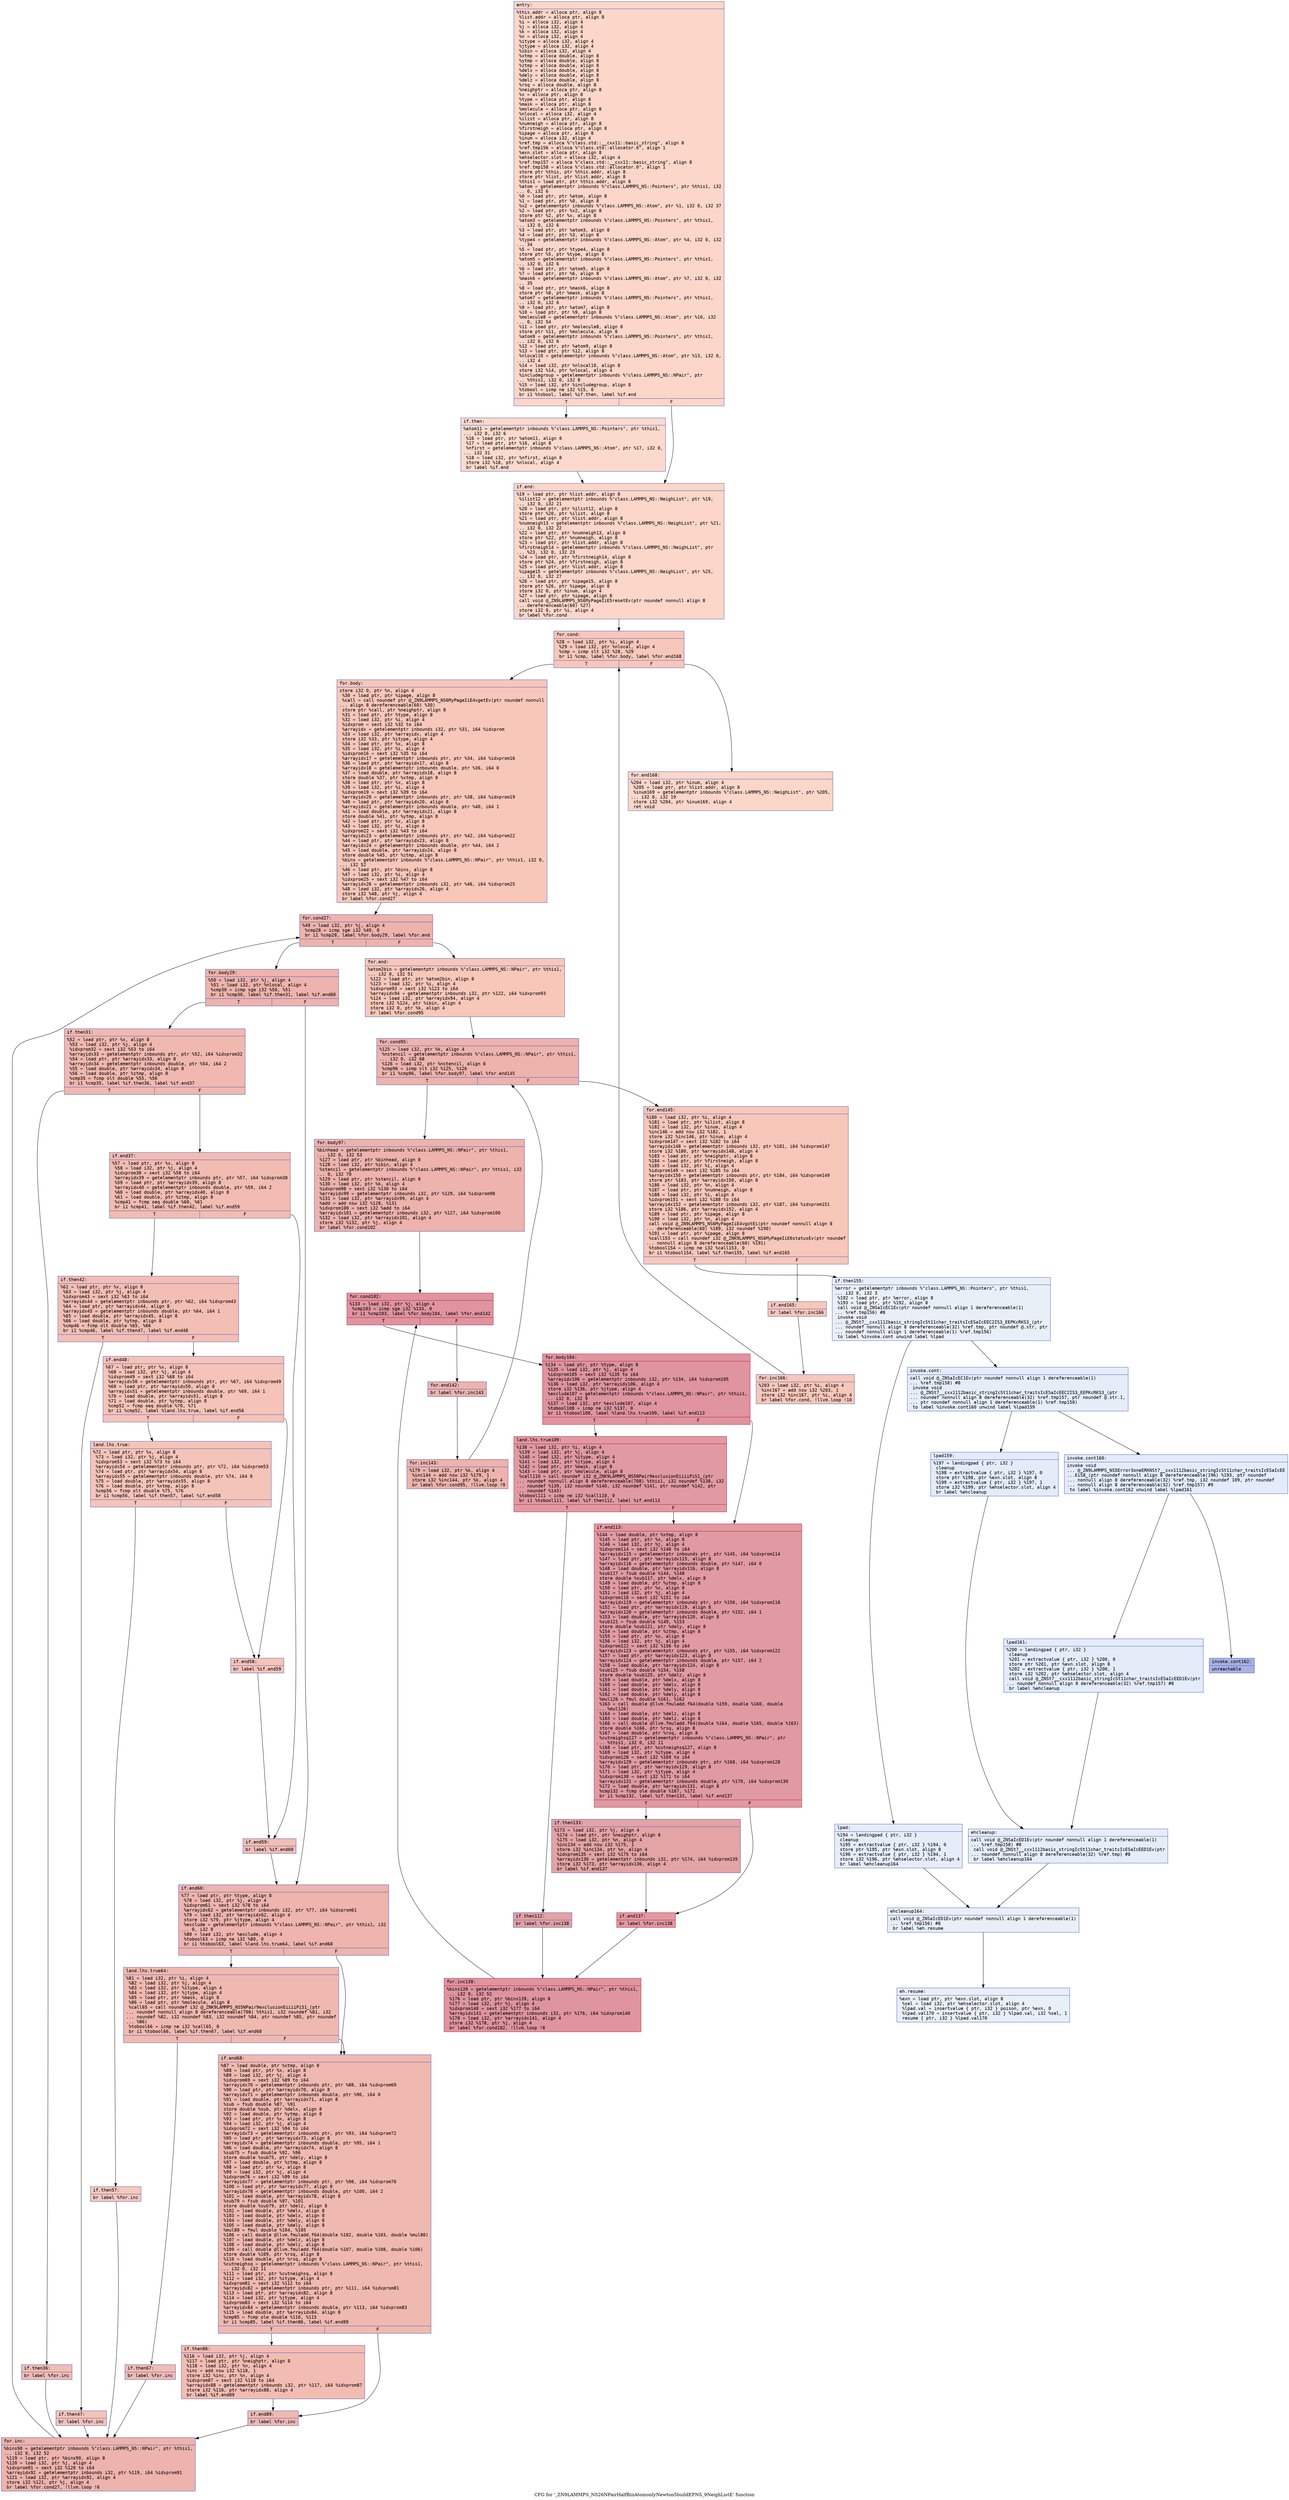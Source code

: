 digraph "CFG for '_ZN9LAMMPS_NS26NPairHalfBinAtomonlyNewton5buildEPNS_9NeighListE' function" {
	label="CFG for '_ZN9LAMMPS_NS26NPairHalfBinAtomonlyNewton5buildEPNS_9NeighListE' function";

	Node0x557d32632010 [shape=record,color="#3d50c3ff", style=filled, fillcolor="#f6a38570" fontname="Courier",label="{entry:\l|  %this.addr = alloca ptr, align 8\l  %list.addr = alloca ptr, align 8\l  %i = alloca i32, align 4\l  %j = alloca i32, align 4\l  %k = alloca i32, align 4\l  %n = alloca i32, align 4\l  %itype = alloca i32, align 4\l  %jtype = alloca i32, align 4\l  %ibin = alloca i32, align 4\l  %xtmp = alloca double, align 8\l  %ytmp = alloca double, align 8\l  %ztmp = alloca double, align 8\l  %delx = alloca double, align 8\l  %dely = alloca double, align 8\l  %delz = alloca double, align 8\l  %rsq = alloca double, align 8\l  %neighptr = alloca ptr, align 8\l  %x = alloca ptr, align 8\l  %type = alloca ptr, align 8\l  %mask = alloca ptr, align 8\l  %molecule = alloca ptr, align 8\l  %nlocal = alloca i32, align 4\l  %ilist = alloca ptr, align 8\l  %numneigh = alloca ptr, align 8\l  %firstneigh = alloca ptr, align 8\l  %ipage = alloca ptr, align 8\l  %inum = alloca i32, align 4\l  %ref.tmp = alloca %\"class.std::__cxx11::basic_string\", align 8\l  %ref.tmp156 = alloca %\"class.std::allocator.0\", align 1\l  %exn.slot = alloca ptr, align 8\l  %ehselector.slot = alloca i32, align 4\l  %ref.tmp157 = alloca %\"class.std::__cxx11::basic_string\", align 8\l  %ref.tmp158 = alloca %\"class.std::allocator.0\", align 1\l  store ptr %this, ptr %this.addr, align 8\l  store ptr %list, ptr %list.addr, align 8\l  %this1 = load ptr, ptr %this.addr, align 8\l  %atom = getelementptr inbounds %\"class.LAMMPS_NS::Pointers\", ptr %this1, i32\l... 0, i32 6\l  %0 = load ptr, ptr %atom, align 8\l  %1 = load ptr, ptr %0, align 8\l  %x2 = getelementptr inbounds %\"class.LAMMPS_NS::Atom\", ptr %1, i32 0, i32 37\l  %2 = load ptr, ptr %x2, align 8\l  store ptr %2, ptr %x, align 8\l  %atom3 = getelementptr inbounds %\"class.LAMMPS_NS::Pointers\", ptr %this1,\l... i32 0, i32 6\l  %3 = load ptr, ptr %atom3, align 8\l  %4 = load ptr, ptr %3, align 8\l  %type4 = getelementptr inbounds %\"class.LAMMPS_NS::Atom\", ptr %4, i32 0, i32\l... 34\l  %5 = load ptr, ptr %type4, align 8\l  store ptr %5, ptr %type, align 8\l  %atom5 = getelementptr inbounds %\"class.LAMMPS_NS::Pointers\", ptr %this1,\l... i32 0, i32 6\l  %6 = load ptr, ptr %atom5, align 8\l  %7 = load ptr, ptr %6, align 8\l  %mask6 = getelementptr inbounds %\"class.LAMMPS_NS::Atom\", ptr %7, i32 0, i32\l... 35\l  %8 = load ptr, ptr %mask6, align 8\l  store ptr %8, ptr %mask, align 8\l  %atom7 = getelementptr inbounds %\"class.LAMMPS_NS::Pointers\", ptr %this1,\l... i32 0, i32 6\l  %9 = load ptr, ptr %atom7, align 8\l  %10 = load ptr, ptr %9, align 8\l  %molecule8 = getelementptr inbounds %\"class.LAMMPS_NS::Atom\", ptr %10, i32\l... 0, i32 54\l  %11 = load ptr, ptr %molecule8, align 8\l  store ptr %11, ptr %molecule, align 8\l  %atom9 = getelementptr inbounds %\"class.LAMMPS_NS::Pointers\", ptr %this1,\l... i32 0, i32 6\l  %12 = load ptr, ptr %atom9, align 8\l  %13 = load ptr, ptr %12, align 8\l  %nlocal10 = getelementptr inbounds %\"class.LAMMPS_NS::Atom\", ptr %13, i32 0,\l... i32 4\l  %14 = load i32, ptr %nlocal10, align 8\l  store i32 %14, ptr %nlocal, align 4\l  %includegroup = getelementptr inbounds %\"class.LAMMPS_NS::NPair\", ptr\l... %this1, i32 0, i32 8\l  %15 = load i32, ptr %includegroup, align 8\l  %tobool = icmp ne i32 %15, 0\l  br i1 %tobool, label %if.then, label %if.end\l|{<s0>T|<s1>F}}"];
	Node0x557d32632010:s0 -> Node0x557d32636420[tooltip="entry -> if.then\nProbability 62.50%" ];
	Node0x557d32632010:s1 -> Node0x557d32636490[tooltip="entry -> if.end\nProbability 37.50%" ];
	Node0x557d32636420 [shape=record,color="#3d50c3ff", style=filled, fillcolor="#f7ac8e70" fontname="Courier",label="{if.then:\l|  %atom11 = getelementptr inbounds %\"class.LAMMPS_NS::Pointers\", ptr %this1,\l... i32 0, i32 6\l  %16 = load ptr, ptr %atom11, align 8\l  %17 = load ptr, ptr %16, align 8\l  %nfirst = getelementptr inbounds %\"class.LAMMPS_NS::Atom\", ptr %17, i32 0,\l... i32 31\l  %18 = load i32, ptr %nfirst, align 8\l  store i32 %18, ptr %nlocal, align 4\l  br label %if.end\l}"];
	Node0x557d32636420 -> Node0x557d32636490[tooltip="if.then -> if.end\nProbability 100.00%" ];
	Node0x557d32636490 [shape=record,color="#3d50c3ff", style=filled, fillcolor="#f6a38570" fontname="Courier",label="{if.end:\l|  %19 = load ptr, ptr %list.addr, align 8\l  %ilist12 = getelementptr inbounds %\"class.LAMMPS_NS::NeighList\", ptr %19,\l... i32 0, i32 21\l  %20 = load ptr, ptr %ilist12, align 8\l  store ptr %20, ptr %ilist, align 8\l  %21 = load ptr, ptr %list.addr, align 8\l  %numneigh13 = getelementptr inbounds %\"class.LAMMPS_NS::NeighList\", ptr %21,\l... i32 0, i32 22\l  %22 = load ptr, ptr %numneigh13, align 8\l  store ptr %22, ptr %numneigh, align 8\l  %23 = load ptr, ptr %list.addr, align 8\l  %firstneigh14 = getelementptr inbounds %\"class.LAMMPS_NS::NeighList\", ptr\l... %23, i32 0, i32 23\l  %24 = load ptr, ptr %firstneigh14, align 8\l  store ptr %24, ptr %firstneigh, align 8\l  %25 = load ptr, ptr %list.addr, align 8\l  %ipage15 = getelementptr inbounds %\"class.LAMMPS_NS::NeighList\", ptr %25,\l... i32 0, i32 27\l  %26 = load ptr, ptr %ipage15, align 8\l  store ptr %26, ptr %ipage, align 8\l  store i32 0, ptr %inum, align 4\l  %27 = load ptr, ptr %ipage, align 8\l  call void @_ZN9LAMMPS_NS6MyPageIiE5resetEv(ptr noundef nonnull align 8\l... dereferenceable(60) %27)\l  store i32 0, ptr %i, align 4\l  br label %for.cond\l}"];
	Node0x557d32636490 -> Node0x557d32637920[tooltip="if.end -> for.cond\nProbability 100.00%" ];
	Node0x557d32637920 [shape=record,color="#3d50c3ff", style=filled, fillcolor="#ec7f6370" fontname="Courier",label="{for.cond:\l|  %28 = load i32, ptr %i, align 4\l  %29 = load i32, ptr %nlocal, align 4\l  %cmp = icmp slt i32 %28, %29\l  br i1 %cmp, label %for.body, label %for.end168\l|{<s0>T|<s1>F}}"];
	Node0x557d32637920:s0 -> Node0x557d32637bd0[tooltip="for.cond -> for.body\nProbability 96.88%" ];
	Node0x557d32637920:s1 -> Node0x557d32637c50[tooltip="for.cond -> for.end168\nProbability 3.12%" ];
	Node0x557d32637bd0 [shape=record,color="#3d50c3ff", style=filled, fillcolor="#ec7f6370" fontname="Courier",label="{for.body:\l|  store i32 0, ptr %n, align 4\l  %30 = load ptr, ptr %ipage, align 8\l  %call = call noundef ptr @_ZN9LAMMPS_NS6MyPageIiE4vgetEv(ptr noundef nonnull\l... align 8 dereferenceable(60) %30)\l  store ptr %call, ptr %neighptr, align 8\l  %31 = load ptr, ptr %type, align 8\l  %32 = load i32, ptr %i, align 4\l  %idxprom = sext i32 %32 to i64\l  %arrayidx = getelementptr inbounds i32, ptr %31, i64 %idxprom\l  %33 = load i32, ptr %arrayidx, align 4\l  store i32 %33, ptr %itype, align 4\l  %34 = load ptr, ptr %x, align 8\l  %35 = load i32, ptr %i, align 4\l  %idxprom16 = sext i32 %35 to i64\l  %arrayidx17 = getelementptr inbounds ptr, ptr %34, i64 %idxprom16\l  %36 = load ptr, ptr %arrayidx17, align 8\l  %arrayidx18 = getelementptr inbounds double, ptr %36, i64 0\l  %37 = load double, ptr %arrayidx18, align 8\l  store double %37, ptr %xtmp, align 8\l  %38 = load ptr, ptr %x, align 8\l  %39 = load i32, ptr %i, align 4\l  %idxprom19 = sext i32 %39 to i64\l  %arrayidx20 = getelementptr inbounds ptr, ptr %38, i64 %idxprom19\l  %40 = load ptr, ptr %arrayidx20, align 8\l  %arrayidx21 = getelementptr inbounds double, ptr %40, i64 1\l  %41 = load double, ptr %arrayidx21, align 8\l  store double %41, ptr %ytmp, align 8\l  %42 = load ptr, ptr %x, align 8\l  %43 = load i32, ptr %i, align 4\l  %idxprom22 = sext i32 %43 to i64\l  %arrayidx23 = getelementptr inbounds ptr, ptr %42, i64 %idxprom22\l  %44 = load ptr, ptr %arrayidx23, align 8\l  %arrayidx24 = getelementptr inbounds double, ptr %44, i64 2\l  %45 = load double, ptr %arrayidx24, align 8\l  store double %45, ptr %ztmp, align 8\l  %bins = getelementptr inbounds %\"class.LAMMPS_NS::NPair\", ptr %this1, i32 0,\l... i32 52\l  %46 = load ptr, ptr %bins, align 8\l  %47 = load i32, ptr %i, align 4\l  %idxprom25 = sext i32 %47 to i64\l  %arrayidx26 = getelementptr inbounds i32, ptr %46, i64 %idxprom25\l  %48 = load i32, ptr %arrayidx26, align 4\l  store i32 %48, ptr %j, align 4\l  br label %for.cond27\l}"];
	Node0x557d32637bd0 -> Node0x557d3263a090[tooltip="for.body -> for.cond27\nProbability 100.00%" ];
	Node0x557d3263a090 [shape=record,color="#3d50c3ff", style=filled, fillcolor="#d6524470" fontname="Courier",label="{for.cond27:\l|  %49 = load i32, ptr %j, align 4\l  %cmp28 = icmp sge i32 %49, 0\l  br i1 %cmp28, label %for.body29, label %for.end\l|{<s0>T|<s1>F}}"];
	Node0x557d3263a090:s0 -> Node0x557d32633910[tooltip="for.cond27 -> for.body29\nProbability 96.88%" ];
	Node0x557d3263a090:s1 -> Node0x557d32633990[tooltip="for.cond27 -> for.end\nProbability 3.12%" ];
	Node0x557d32633910 [shape=record,color="#3d50c3ff", style=filled, fillcolor="#d6524470" fontname="Courier",label="{for.body29:\l|  %50 = load i32, ptr %j, align 4\l  %51 = load i32, ptr %nlocal, align 4\l  %cmp30 = icmp sge i32 %50, %51\l  br i1 %cmp30, label %if.then31, label %if.end60\l|{<s0>T|<s1>F}}"];
	Node0x557d32633910:s0 -> Node0x557d32633cc0[tooltip="for.body29 -> if.then31\nProbability 50.00%" ];
	Node0x557d32633910:s1 -> Node0x557d32633d40[tooltip="for.body29 -> if.end60\nProbability 50.00%" ];
	Node0x557d32633cc0 [shape=record,color="#3d50c3ff", style=filled, fillcolor="#dc5d4a70" fontname="Courier",label="{if.then31:\l|  %52 = load ptr, ptr %x, align 8\l  %53 = load i32, ptr %j, align 4\l  %idxprom32 = sext i32 %53 to i64\l  %arrayidx33 = getelementptr inbounds ptr, ptr %52, i64 %idxprom32\l  %54 = load ptr, ptr %arrayidx33, align 8\l  %arrayidx34 = getelementptr inbounds double, ptr %54, i64 2\l  %55 = load double, ptr %arrayidx34, align 8\l  %56 = load double, ptr %ztmp, align 8\l  %cmp35 = fcmp olt double %55, %56\l  br i1 %cmp35, label %if.then36, label %if.end37\l|{<s0>T|<s1>F}}"];
	Node0x557d32633cc0:s0 -> Node0x557d3263b650[tooltip="if.then31 -> if.then36\nProbability 50.00%" ];
	Node0x557d32633cc0:s1 -> Node0x557d3263b6d0[tooltip="if.then31 -> if.end37\nProbability 50.00%" ];
	Node0x557d3263b650 [shape=record,color="#3d50c3ff", style=filled, fillcolor="#e1675170" fontname="Courier",label="{if.then36:\l|  br label %for.inc\l}"];
	Node0x557d3263b650 -> Node0x557d3263b860[tooltip="if.then36 -> for.inc\nProbability 100.00%" ];
	Node0x557d3263b6d0 [shape=record,color="#3d50c3ff", style=filled, fillcolor="#e1675170" fontname="Courier",label="{if.end37:\l|  %57 = load ptr, ptr %x, align 8\l  %58 = load i32, ptr %j, align 4\l  %idxprom38 = sext i32 %58 to i64\l  %arrayidx39 = getelementptr inbounds ptr, ptr %57, i64 %idxprom38\l  %59 = load ptr, ptr %arrayidx39, align 8\l  %arrayidx40 = getelementptr inbounds double, ptr %59, i64 2\l  %60 = load double, ptr %arrayidx40, align 8\l  %61 = load double, ptr %ztmp, align 8\l  %cmp41 = fcmp oeq double %60, %61\l  br i1 %cmp41, label %if.then42, label %if.end59\l|{<s0>T|<s1>F}}"];
	Node0x557d3263b6d0:s0 -> Node0x557d3263beb0[tooltip="if.end37 -> if.then42\nProbability 62.50%" ];
	Node0x557d3263b6d0:s1 -> Node0x557d3263bf30[tooltip="if.end37 -> if.end59\nProbability 37.50%" ];
	Node0x557d3263beb0 [shape=record,color="#3d50c3ff", style=filled, fillcolor="#e36c5570" fontname="Courier",label="{if.then42:\l|  %62 = load ptr, ptr %x, align 8\l  %63 = load i32, ptr %j, align 4\l  %idxprom43 = sext i32 %63 to i64\l  %arrayidx44 = getelementptr inbounds ptr, ptr %62, i64 %idxprom43\l  %64 = load ptr, ptr %arrayidx44, align 8\l  %arrayidx45 = getelementptr inbounds double, ptr %64, i64 1\l  %65 = load double, ptr %arrayidx45, align 8\l  %66 = load double, ptr %ytmp, align 8\l  %cmp46 = fcmp olt double %65, %66\l  br i1 %cmp46, label %if.then47, label %if.end48\l|{<s0>T|<s1>F}}"];
	Node0x557d3263beb0:s0 -> Node0x557d326361d0[tooltip="if.then42 -> if.then47\nProbability 50.00%" ];
	Node0x557d3263beb0:s1 -> Node0x557d32636250[tooltip="if.then42 -> if.end48\nProbability 50.00%" ];
	Node0x557d326361d0 [shape=record,color="#3d50c3ff", style=filled, fillcolor="#e8765c70" fontname="Courier",label="{if.then47:\l|  br label %for.inc\l}"];
	Node0x557d326361d0 -> Node0x557d3263b860[tooltip="if.then47 -> for.inc\nProbability 100.00%" ];
	Node0x557d32636250 [shape=record,color="#3d50c3ff", style=filled, fillcolor="#e8765c70" fontname="Courier",label="{if.end48:\l|  %67 = load ptr, ptr %x, align 8\l  %68 = load i32, ptr %j, align 4\l  %idxprom49 = sext i32 %68 to i64\l  %arrayidx50 = getelementptr inbounds ptr, ptr %67, i64 %idxprom49\l  %69 = load ptr, ptr %arrayidx50, align 8\l  %arrayidx51 = getelementptr inbounds double, ptr %69, i64 1\l  %70 = load double, ptr %arrayidx51, align 8\l  %71 = load double, ptr %ytmp, align 8\l  %cmp52 = fcmp oeq double %70, %71\l  br i1 %cmp52, label %land.lhs.true, label %if.end58\l|{<s0>T|<s1>F}}"];
	Node0x557d32636250:s0 -> Node0x557d3263d430[tooltip="if.end48 -> land.lhs.true\nProbability 62.50%" ];
	Node0x557d32636250:s1 -> Node0x557d3263d4b0[tooltip="if.end48 -> if.end58\nProbability 37.50%" ];
	Node0x557d3263d430 [shape=record,color="#3d50c3ff", style=filled, fillcolor="#e97a5f70" fontname="Courier",label="{land.lhs.true:\l|  %72 = load ptr, ptr %x, align 8\l  %73 = load i32, ptr %j, align 4\l  %idxprom53 = sext i32 %73 to i64\l  %arrayidx54 = getelementptr inbounds ptr, ptr %72, i64 %idxprom53\l  %74 = load ptr, ptr %arrayidx54, align 8\l  %arrayidx55 = getelementptr inbounds double, ptr %74, i64 0\l  %75 = load double, ptr %arrayidx55, align 8\l  %76 = load double, ptr %xtmp, align 8\l  %cmp56 = fcmp olt double %75, %76\l  br i1 %cmp56, label %if.then57, label %if.end58\l|{<s0>T|<s1>F}}"];
	Node0x557d3263d430:s0 -> Node0x557d3263db50[tooltip="land.lhs.true -> if.then57\nProbability 50.00%" ];
	Node0x557d3263d430:s1 -> Node0x557d3263d4b0[tooltip="land.lhs.true -> if.end58\nProbability 50.00%" ];
	Node0x557d3263db50 [shape=record,color="#3d50c3ff", style=filled, fillcolor="#ed836670" fontname="Courier",label="{if.then57:\l|  br label %for.inc\l}"];
	Node0x557d3263db50 -> Node0x557d3263b860[tooltip="if.then57 -> for.inc\nProbability 100.00%" ];
	Node0x557d3263d4b0 [shape=record,color="#3d50c3ff", style=filled, fillcolor="#e97a5f70" fontname="Courier",label="{if.end58:\l|  br label %if.end59\l}"];
	Node0x557d3263d4b0 -> Node0x557d3263bf30[tooltip="if.end58 -> if.end59\nProbability 100.00%" ];
	Node0x557d3263bf30 [shape=record,color="#3d50c3ff", style=filled, fillcolor="#e36c5570" fontname="Courier",label="{if.end59:\l|  br label %if.end60\l}"];
	Node0x557d3263bf30 -> Node0x557d32633d40[tooltip="if.end59 -> if.end60\nProbability 100.00%" ];
	Node0x557d32633d40 [shape=record,color="#3d50c3ff", style=filled, fillcolor="#d8564670" fontname="Courier",label="{if.end60:\l|  %77 = load ptr, ptr %type, align 8\l  %78 = load i32, ptr %j, align 4\l  %idxprom61 = sext i32 %78 to i64\l  %arrayidx62 = getelementptr inbounds i32, ptr %77, i64 %idxprom61\l  %79 = load i32, ptr %arrayidx62, align 4\l  store i32 %79, ptr %jtype, align 4\l  %exclude = getelementptr inbounds %\"class.LAMMPS_NS::NPair\", ptr %this1, i32\l... 0, i32 9\l  %80 = load i32, ptr %exclude, align 4\l  %tobool63 = icmp ne i32 %80, 0\l  br i1 %tobool63, label %land.lhs.true64, label %if.end68\l|{<s0>T|<s1>F}}"];
	Node0x557d32633d40:s0 -> Node0x557d3263e3b0[tooltip="if.end60 -> land.lhs.true64\nProbability 62.50%" ];
	Node0x557d32633d40:s1 -> Node0x557d3263e430[tooltip="if.end60 -> if.end68\nProbability 37.50%" ];
	Node0x557d3263e3b0 [shape=record,color="#3d50c3ff", style=filled, fillcolor="#de614d70" fontname="Courier",label="{land.lhs.true64:\l|  %81 = load i32, ptr %i, align 4\l  %82 = load i32, ptr %j, align 4\l  %83 = load i32, ptr %itype, align 4\l  %84 = load i32, ptr %jtype, align 4\l  %85 = load ptr, ptr %mask, align 8\l  %86 = load ptr, ptr %molecule, align 8\l  %call65 = call noundef i32 @_ZNK9LAMMPS_NS5NPair9exclusionEiiiiPiS1_(ptr\l... noundef nonnull align 8 dereferenceable(708) %this1, i32 noundef %81, i32\l... noundef %82, i32 noundef %83, i32 noundef %84, ptr noundef %85, ptr noundef\l... %86)\l  %tobool66 = icmp ne i32 %call65, 0\l  br i1 %tobool66, label %if.then67, label %if.end68\l|{<s0>T|<s1>F}}"];
	Node0x557d3263e3b0:s0 -> Node0x557d3263eb90[tooltip="land.lhs.true64 -> if.then67\nProbability 62.50%" ];
	Node0x557d3263e3b0:s1 -> Node0x557d3263e430[tooltip="land.lhs.true64 -> if.end68\nProbability 37.50%" ];
	Node0x557d3263eb90 [shape=record,color="#3d50c3ff", style=filled, fillcolor="#e1675170" fontname="Courier",label="{if.then67:\l|  br label %for.inc\l}"];
	Node0x557d3263eb90 -> Node0x557d3263b860[tooltip="if.then67 -> for.inc\nProbability 100.00%" ];
	Node0x557d3263e430 [shape=record,color="#3d50c3ff", style=filled, fillcolor="#de614d70" fontname="Courier",label="{if.end68:\l|  %87 = load double, ptr %xtmp, align 8\l  %88 = load ptr, ptr %x, align 8\l  %89 = load i32, ptr %j, align 4\l  %idxprom69 = sext i32 %89 to i64\l  %arrayidx70 = getelementptr inbounds ptr, ptr %88, i64 %idxprom69\l  %90 = load ptr, ptr %arrayidx70, align 8\l  %arrayidx71 = getelementptr inbounds double, ptr %90, i64 0\l  %91 = load double, ptr %arrayidx71, align 8\l  %sub = fsub double %87, %91\l  store double %sub, ptr %delx, align 8\l  %92 = load double, ptr %ytmp, align 8\l  %93 = load ptr, ptr %x, align 8\l  %94 = load i32, ptr %j, align 4\l  %idxprom72 = sext i32 %94 to i64\l  %arrayidx73 = getelementptr inbounds ptr, ptr %93, i64 %idxprom72\l  %95 = load ptr, ptr %arrayidx73, align 8\l  %arrayidx74 = getelementptr inbounds double, ptr %95, i64 1\l  %96 = load double, ptr %arrayidx74, align 8\l  %sub75 = fsub double %92, %96\l  store double %sub75, ptr %dely, align 8\l  %97 = load double, ptr %ztmp, align 8\l  %98 = load ptr, ptr %x, align 8\l  %99 = load i32, ptr %j, align 4\l  %idxprom76 = sext i32 %99 to i64\l  %arrayidx77 = getelementptr inbounds ptr, ptr %98, i64 %idxprom76\l  %100 = load ptr, ptr %arrayidx77, align 8\l  %arrayidx78 = getelementptr inbounds double, ptr %100, i64 2\l  %101 = load double, ptr %arrayidx78, align 8\l  %sub79 = fsub double %97, %101\l  store double %sub79, ptr %delz, align 8\l  %102 = load double, ptr %delx, align 8\l  %103 = load double, ptr %delx, align 8\l  %104 = load double, ptr %dely, align 8\l  %105 = load double, ptr %dely, align 8\l  %mul80 = fmul double %104, %105\l  %106 = call double @llvm.fmuladd.f64(double %102, double %103, double %mul80)\l  %107 = load double, ptr %delz, align 8\l  %108 = load double, ptr %delz, align 8\l  %109 = call double @llvm.fmuladd.f64(double %107, double %108, double %106)\l  store double %109, ptr %rsq, align 8\l  %110 = load double, ptr %rsq, align 8\l  %cutneighsq = getelementptr inbounds %\"class.LAMMPS_NS::NPair\", ptr %this1,\l... i32 0, i32 11\l  %111 = load ptr, ptr %cutneighsq, align 8\l  %112 = load i32, ptr %itype, align 4\l  %idxprom81 = sext i32 %112 to i64\l  %arrayidx82 = getelementptr inbounds ptr, ptr %111, i64 %idxprom81\l  %113 = load ptr, ptr %arrayidx82, align 8\l  %114 = load i32, ptr %jtype, align 4\l  %idxprom83 = sext i32 %114 to i64\l  %arrayidx84 = getelementptr inbounds double, ptr %113, i64 %idxprom83\l  %115 = load double, ptr %arrayidx84, align 8\l  %cmp85 = fcmp ole double %110, %115\l  br i1 %cmp85, label %if.then86, label %if.end89\l|{<s0>T|<s1>F}}"];
	Node0x557d3263e430:s0 -> Node0x557d326414a0[tooltip="if.end68 -> if.then86\nProbability 50.00%" ];
	Node0x557d3263e430:s1 -> Node0x557d32641520[tooltip="if.end68 -> if.end89\nProbability 50.00%" ];
	Node0x557d326414a0 [shape=record,color="#3d50c3ff", style=filled, fillcolor="#e1675170" fontname="Courier",label="{if.then86:\l|  %116 = load i32, ptr %j, align 4\l  %117 = load ptr, ptr %neighptr, align 8\l  %118 = load i32, ptr %n, align 4\l  %inc = add nsw i32 %118, 1\l  store i32 %inc, ptr %n, align 4\l  %idxprom87 = sext i32 %118 to i64\l  %arrayidx88 = getelementptr inbounds i32, ptr %117, i64 %idxprom87\l  store i32 %116, ptr %arrayidx88, align 4\l  br label %if.end89\l}"];
	Node0x557d326414a0 -> Node0x557d32641520[tooltip="if.then86 -> if.end89\nProbability 100.00%" ];
	Node0x557d32641520 [shape=record,color="#3d50c3ff", style=filled, fillcolor="#de614d70" fontname="Courier",label="{if.end89:\l|  br label %for.inc\l}"];
	Node0x557d32641520 -> Node0x557d3263b860[tooltip="if.end89 -> for.inc\nProbability 100.00%" ];
	Node0x557d3263b860 [shape=record,color="#3d50c3ff", style=filled, fillcolor="#d6524470" fontname="Courier",label="{for.inc:\l|  %bins90 = getelementptr inbounds %\"class.LAMMPS_NS::NPair\", ptr %this1,\l... i32 0, i32 52\l  %119 = load ptr, ptr %bins90, align 8\l  %120 = load i32, ptr %j, align 4\l  %idxprom91 = sext i32 %120 to i64\l  %arrayidx92 = getelementptr inbounds i32, ptr %119, i64 %idxprom91\l  %121 = load i32, ptr %arrayidx92, align 4\l  store i32 %121, ptr %j, align 4\l  br label %for.cond27, !llvm.loop !6\l}"];
	Node0x557d3263b860 -> Node0x557d3263a090[tooltip="for.inc -> for.cond27\nProbability 100.00%" ];
	Node0x557d32633990 [shape=record,color="#3d50c3ff", style=filled, fillcolor="#ec7f6370" fontname="Courier",label="{for.end:\l|  %atom2bin = getelementptr inbounds %\"class.LAMMPS_NS::NPair\", ptr %this1,\l... i32 0, i32 51\l  %122 = load ptr, ptr %atom2bin, align 8\l  %123 = load i32, ptr %i, align 4\l  %idxprom93 = sext i32 %123 to i64\l  %arrayidx94 = getelementptr inbounds i32, ptr %122, i64 %idxprom93\l  %124 = load i32, ptr %arrayidx94, align 4\l  store i32 %124, ptr %ibin, align 4\l  store i32 0, ptr %k, align 4\l  br label %for.cond95\l}"];
	Node0x557d32633990 -> Node0x557d32643100[tooltip="for.end -> for.cond95\nProbability 100.00%" ];
	Node0x557d32643100 [shape=record,color="#3d50c3ff", style=filled, fillcolor="#d6524470" fontname="Courier",label="{for.cond95:\l|  %125 = load i32, ptr %k, align 4\l  %nstencil = getelementptr inbounds %\"class.LAMMPS_NS::NPair\", ptr %this1,\l... i32 0, i32 68\l  %126 = load i32, ptr %nstencil, align 8\l  %cmp96 = icmp slt i32 %125, %126\l  br i1 %cmp96, label %for.body97, label %for.end145\l|{<s0>T|<s1>F}}"];
	Node0x557d32643100:s0 -> Node0x557d326434c0[tooltip="for.cond95 -> for.body97\nProbability 96.88%" ];
	Node0x557d32643100:s1 -> Node0x557d32643540[tooltip="for.cond95 -> for.end145\nProbability 3.12%" ];
	Node0x557d326434c0 [shape=record,color="#3d50c3ff", style=filled, fillcolor="#d6524470" fontname="Courier",label="{for.body97:\l|  %binhead = getelementptr inbounds %\"class.LAMMPS_NS::NPair\", ptr %this1,\l... i32 0, i32 53\l  %127 = load ptr, ptr %binhead, align 8\l  %128 = load i32, ptr %ibin, align 4\l  %stencil = getelementptr inbounds %\"class.LAMMPS_NS::NPair\", ptr %this1, i32\l... 0, i32 70\l  %129 = load ptr, ptr %stencil, align 8\l  %130 = load i32, ptr %k, align 4\l  %idxprom98 = sext i32 %130 to i64\l  %arrayidx99 = getelementptr inbounds i32, ptr %129, i64 %idxprom98\l  %131 = load i32, ptr %arrayidx99, align 4\l  %add = add nsw i32 %128, %131\l  %idxprom100 = sext i32 %add to i64\l  %arrayidx101 = getelementptr inbounds i32, ptr %127, i64 %idxprom100\l  %132 = load i32, ptr %arrayidx101, align 4\l  store i32 %132, ptr %j, align 4\l  br label %for.cond102\l}"];
	Node0x557d326434c0 -> Node0x557d32643fc0[tooltip="for.body97 -> for.cond102\nProbability 100.00%" ];
	Node0x557d32643fc0 [shape=record,color="#b70d28ff", style=filled, fillcolor="#b70d2870" fontname="Courier",label="{for.cond102:\l|  %133 = load i32, ptr %j, align 4\l  %cmp103 = icmp sge i32 %133, 0\l  br i1 %cmp103, label %for.body104, label %for.end142\l|{<s0>T|<s1>F}}"];
	Node0x557d32643fc0:s0 -> Node0x557d326441e0[tooltip="for.cond102 -> for.body104\nProbability 96.88%" ];
	Node0x557d32643fc0:s1 -> Node0x557d32644260[tooltip="for.cond102 -> for.end142\nProbability 3.12%" ];
	Node0x557d326441e0 [shape=record,color="#b70d28ff", style=filled, fillcolor="#b70d2870" fontname="Courier",label="{for.body104:\l|  %134 = load ptr, ptr %type, align 8\l  %135 = load i32, ptr %j, align 4\l  %idxprom105 = sext i32 %135 to i64\l  %arrayidx106 = getelementptr inbounds i32, ptr %134, i64 %idxprom105\l  %136 = load i32, ptr %arrayidx106, align 4\l  store i32 %136, ptr %jtype, align 4\l  %exclude107 = getelementptr inbounds %\"class.LAMMPS_NS::NPair\", ptr %this1,\l... i32 0, i32 9\l  %137 = load i32, ptr %exclude107, align 4\l  %tobool108 = icmp ne i32 %137, 0\l  br i1 %tobool108, label %land.lhs.true109, label %if.end113\l|{<s0>T|<s1>F}}"];
	Node0x557d326441e0:s0 -> Node0x557d32644980[tooltip="for.body104 -> land.lhs.true109\nProbability 62.50%" ];
	Node0x557d326441e0:s1 -> Node0x557d32644a20[tooltip="for.body104 -> if.end113\nProbability 37.50%" ];
	Node0x557d32644980 [shape=record,color="#b70d28ff", style=filled, fillcolor="#bb1b2c70" fontname="Courier",label="{land.lhs.true109:\l|  %138 = load i32, ptr %i, align 4\l  %139 = load i32, ptr %j, align 4\l  %140 = load i32, ptr %itype, align 4\l  %141 = load i32, ptr %jtype, align 4\l  %142 = load ptr, ptr %mask, align 8\l  %143 = load ptr, ptr %molecule, align 8\l  %call110 = call noundef i32 @_ZNK9LAMMPS_NS5NPair9exclusionEiiiiPiS1_(ptr\l... noundef nonnull align 8 dereferenceable(708) %this1, i32 noundef %138, i32\l... noundef %139, i32 noundef %140, i32 noundef %141, ptr noundef %142, ptr\l... noundef %143)\l  %tobool111 = icmp ne i32 %call110, 0\l  br i1 %tobool111, label %if.then112, label %if.end113\l|{<s0>T|<s1>F}}"];
	Node0x557d32644980:s0 -> Node0x557d3263aa00[tooltip="land.lhs.true109 -> if.then112\nProbability 62.50%" ];
	Node0x557d32644980:s1 -> Node0x557d32644a20[tooltip="land.lhs.true109 -> if.end113\nProbability 37.50%" ];
	Node0x557d3263aa00 [shape=record,color="#3d50c3ff", style=filled, fillcolor="#c32e3170" fontname="Courier",label="{if.then112:\l|  br label %for.inc138\l}"];
	Node0x557d3263aa00 -> Node0x557d3263ab30[tooltip="if.then112 -> for.inc138\nProbability 100.00%" ];
	Node0x557d32644a20 [shape=record,color="#b70d28ff", style=filled, fillcolor="#bb1b2c70" fontname="Courier",label="{if.end113:\l|  %144 = load double, ptr %xtmp, align 8\l  %145 = load ptr, ptr %x, align 8\l  %146 = load i32, ptr %j, align 4\l  %idxprom114 = sext i32 %146 to i64\l  %arrayidx115 = getelementptr inbounds ptr, ptr %145, i64 %idxprom114\l  %147 = load ptr, ptr %arrayidx115, align 8\l  %arrayidx116 = getelementptr inbounds double, ptr %147, i64 0\l  %148 = load double, ptr %arrayidx116, align 8\l  %sub117 = fsub double %144, %148\l  store double %sub117, ptr %delx, align 8\l  %149 = load double, ptr %ytmp, align 8\l  %150 = load ptr, ptr %x, align 8\l  %151 = load i32, ptr %j, align 4\l  %idxprom118 = sext i32 %151 to i64\l  %arrayidx119 = getelementptr inbounds ptr, ptr %150, i64 %idxprom118\l  %152 = load ptr, ptr %arrayidx119, align 8\l  %arrayidx120 = getelementptr inbounds double, ptr %152, i64 1\l  %153 = load double, ptr %arrayidx120, align 8\l  %sub121 = fsub double %149, %153\l  store double %sub121, ptr %dely, align 8\l  %154 = load double, ptr %ztmp, align 8\l  %155 = load ptr, ptr %x, align 8\l  %156 = load i32, ptr %j, align 4\l  %idxprom122 = sext i32 %156 to i64\l  %arrayidx123 = getelementptr inbounds ptr, ptr %155, i64 %idxprom122\l  %157 = load ptr, ptr %arrayidx123, align 8\l  %arrayidx124 = getelementptr inbounds double, ptr %157, i64 2\l  %158 = load double, ptr %arrayidx124, align 8\l  %sub125 = fsub double %154, %158\l  store double %sub125, ptr %delz, align 8\l  %159 = load double, ptr %delx, align 8\l  %160 = load double, ptr %delx, align 8\l  %161 = load double, ptr %dely, align 8\l  %162 = load double, ptr %dely, align 8\l  %mul126 = fmul double %161, %162\l  %163 = call double @llvm.fmuladd.f64(double %159, double %160, double\l... %mul126)\l  %164 = load double, ptr %delz, align 8\l  %165 = load double, ptr %delz, align 8\l  %166 = call double @llvm.fmuladd.f64(double %164, double %165, double %163)\l  store double %166, ptr %rsq, align 8\l  %167 = load double, ptr %rsq, align 8\l  %cutneighsq127 = getelementptr inbounds %\"class.LAMMPS_NS::NPair\", ptr\l... %this1, i32 0, i32 11\l  %168 = load ptr, ptr %cutneighsq127, align 8\l  %169 = load i32, ptr %itype, align 4\l  %idxprom128 = sext i32 %169 to i64\l  %arrayidx129 = getelementptr inbounds ptr, ptr %168, i64 %idxprom128\l  %170 = load ptr, ptr %arrayidx129, align 8\l  %171 = load i32, ptr %jtype, align 4\l  %idxprom130 = sext i32 %171 to i64\l  %arrayidx131 = getelementptr inbounds double, ptr %170, i64 %idxprom130\l  %172 = load double, ptr %arrayidx131, align 8\l  %cmp132 = fcmp ole double %167, %172\l  br i1 %cmp132, label %if.then133, label %if.end137\l|{<s0>T|<s1>F}}"];
	Node0x557d32644a20:s0 -> Node0x557d3263c6b0[tooltip="if.end113 -> if.then133\nProbability 50.00%" ];
	Node0x557d32644a20:s1 -> Node0x557d3263c730[tooltip="if.end113 -> if.end137\nProbability 50.00%" ];
	Node0x557d3263c6b0 [shape=record,color="#3d50c3ff", style=filled, fillcolor="#c32e3170" fontname="Courier",label="{if.then133:\l|  %173 = load i32, ptr %j, align 4\l  %174 = load ptr, ptr %neighptr, align 8\l  %175 = load i32, ptr %n, align 4\l  %inc134 = add nsw i32 %175, 1\l  store i32 %inc134, ptr %n, align 4\l  %idxprom135 = sext i32 %175 to i64\l  %arrayidx136 = getelementptr inbounds i32, ptr %174, i64 %idxprom135\l  store i32 %173, ptr %arrayidx136, align 4\l  br label %if.end137\l}"];
	Node0x557d3263c6b0 -> Node0x557d3263c730[tooltip="if.then133 -> if.end137\nProbability 100.00%" ];
	Node0x557d3263c730 [shape=record,color="#b70d28ff", style=filled, fillcolor="#bb1b2c70" fontname="Courier",label="{if.end137:\l|  br label %for.inc138\l}"];
	Node0x557d3263c730 -> Node0x557d3263ab30[tooltip="if.end137 -> for.inc138\nProbability 100.00%" ];
	Node0x557d3263ab30 [shape=record,color="#b70d28ff", style=filled, fillcolor="#b70d2870" fontname="Courier",label="{for.inc138:\l|  %bins139 = getelementptr inbounds %\"class.LAMMPS_NS::NPair\", ptr %this1,\l... i32 0, i32 52\l  %176 = load ptr, ptr %bins139, align 8\l  %177 = load i32, ptr %j, align 4\l  %idxprom140 = sext i32 %177 to i64\l  %arrayidx141 = getelementptr inbounds i32, ptr %176, i64 %idxprom140\l  %178 = load i32, ptr %arrayidx141, align 4\l  store i32 %178, ptr %j, align 4\l  br label %for.cond102, !llvm.loop !8\l}"];
	Node0x557d3263ab30 -> Node0x557d32643fc0[tooltip="for.inc138 -> for.cond102\nProbability 100.00%" ];
	Node0x557d32644260 [shape=record,color="#3d50c3ff", style=filled, fillcolor="#d6524470" fontname="Courier",label="{for.end142:\l|  br label %for.inc143\l}"];
	Node0x557d32644260 -> Node0x557d32649b60[tooltip="for.end142 -> for.inc143\nProbability 100.00%" ];
	Node0x557d32649b60 [shape=record,color="#3d50c3ff", style=filled, fillcolor="#d6524470" fontname="Courier",label="{for.inc143:\l|  %179 = load i32, ptr %k, align 4\l  %inc144 = add nsw i32 %179, 1\l  store i32 %inc144, ptr %k, align 4\l  br label %for.cond95, !llvm.loop !9\l}"];
	Node0x557d32649b60 -> Node0x557d32643100[tooltip="for.inc143 -> for.cond95\nProbability 100.00%" ];
	Node0x557d32643540 [shape=record,color="#3d50c3ff", style=filled, fillcolor="#ec7f6370" fontname="Courier",label="{for.end145:\l|  %180 = load i32, ptr %i, align 4\l  %181 = load ptr, ptr %ilist, align 8\l  %182 = load i32, ptr %inum, align 4\l  %inc146 = add nsw i32 %182, 1\l  store i32 %inc146, ptr %inum, align 4\l  %idxprom147 = sext i32 %182 to i64\l  %arrayidx148 = getelementptr inbounds i32, ptr %181, i64 %idxprom147\l  store i32 %180, ptr %arrayidx148, align 4\l  %183 = load ptr, ptr %neighptr, align 8\l  %184 = load ptr, ptr %firstneigh, align 8\l  %185 = load i32, ptr %i, align 4\l  %idxprom149 = sext i32 %185 to i64\l  %arrayidx150 = getelementptr inbounds ptr, ptr %184, i64 %idxprom149\l  store ptr %183, ptr %arrayidx150, align 8\l  %186 = load i32, ptr %n, align 4\l  %187 = load ptr, ptr %numneigh, align 8\l  %188 = load i32, ptr %i, align 4\l  %idxprom151 = sext i32 %188 to i64\l  %arrayidx152 = getelementptr inbounds i32, ptr %187, i64 %idxprom151\l  store i32 %186, ptr %arrayidx152, align 4\l  %189 = load ptr, ptr %ipage, align 8\l  %190 = load i32, ptr %n, align 4\l  call void @_ZN9LAMMPS_NS6MyPageIiE4vgotEi(ptr noundef nonnull align 8\l... dereferenceable(60) %189, i32 noundef %190)\l  %191 = load ptr, ptr %ipage, align 8\l  %call153 = call noundef i32 @_ZNK9LAMMPS_NS6MyPageIiE6statusEv(ptr noundef\l... nonnull align 8 dereferenceable(60) %191)\l  %tobool154 = icmp ne i32 %call153, 0\l  br i1 %tobool154, label %if.then155, label %if.end165\l|{<s0>T|<s1>F}}"];
	Node0x557d32643540:s0 -> Node0x557d3263f8c0[tooltip="for.end145 -> if.then155\nProbability 0.00%" ];
	Node0x557d32643540:s1 -> Node0x557d3263f940[tooltip="for.end145 -> if.end165\nProbability 100.00%" ];
	Node0x557d3263f8c0 [shape=record,color="#3d50c3ff", style=filled, fillcolor="#cedaeb70" fontname="Courier",label="{if.then155:\l|  %error = getelementptr inbounds %\"class.LAMMPS_NS::Pointers\", ptr %this1,\l... i32 0, i32 3\l  %192 = load ptr, ptr %error, align 8\l  %193 = load ptr, ptr %192, align 8\l  call void @_ZNSaIcEC1Ev(ptr noundef nonnull align 1 dereferenceable(1)\l... %ref.tmp156) #8\l  invoke void\l... @_ZNSt7__cxx1112basic_stringIcSt11char_traitsIcESaIcEEC2IS3_EEPKcRKS3_(ptr\l... noundef nonnull align 8 dereferenceable(32) %ref.tmp, ptr noundef @.str, ptr\l... noundef nonnull align 1 dereferenceable(1) %ref.tmp156)\l          to label %invoke.cont unwind label %lpad\l}"];
	Node0x557d3263f8c0 -> Node0x557d3263fec0[tooltip="if.then155 -> invoke.cont\nProbability 50.00%" ];
	Node0x557d3263f8c0 -> Node0x557d3263ffa0[tooltip="if.then155 -> lpad\nProbability 50.00%" ];
	Node0x557d3263fec0 [shape=record,color="#3d50c3ff", style=filled, fillcolor="#c7d7f070" fontname="Courier",label="{invoke.cont:\l|  call void @_ZNSaIcEC1Ev(ptr noundef nonnull align 1 dereferenceable(1)\l... %ref.tmp158) #8\l  invoke void\l... @_ZNSt7__cxx1112basic_stringIcSt11char_traitsIcESaIcEEC2IS3_EEPKcRKS3_(ptr\l... noundef nonnull align 8 dereferenceable(32) %ref.tmp157, ptr noundef @.str.1,\l... ptr noundef nonnull align 1 dereferenceable(1) %ref.tmp158)\l          to label %invoke.cont160 unwind label %lpad159\l}"];
	Node0x557d3263fec0 -> Node0x557d32640330[tooltip="invoke.cont -> invoke.cont160\nProbability 50.00%" ];
	Node0x557d3263fec0 -> Node0x557d32640380[tooltip="invoke.cont -> lpad159\nProbability 50.00%" ];
	Node0x557d32640330 [shape=record,color="#3d50c3ff", style=filled, fillcolor="#c1d4f470" fontname="Courier",label="{invoke.cont160:\l|  invoke void\l... @_ZN9LAMMPS_NS5Error3oneERKNSt7__cxx1112basic_stringIcSt11char_traitsIcESaIcEE\l...EiS8_(ptr noundef nonnull align 8 dereferenceable(196) %193, ptr noundef\l... nonnull align 8 dereferenceable(32) %ref.tmp, i32 noundef 109, ptr noundef\l... nonnull align 8 dereferenceable(32) %ref.tmp157) #9\l          to label %invoke.cont162 unwind label %lpad161\l}"];
	Node0x557d32640330 -> Node0x557d326402e0[tooltip="invoke.cont160 -> invoke.cont162\nProbability 0.00%" ];
	Node0x557d32640330 -> Node0x557d3264d000[tooltip="invoke.cont160 -> lpad161\nProbability 100.00%" ];
	Node0x557d326402e0 [shape=record,color="#3d50c3ff", style=filled, fillcolor="#3d50c370" fontname="Courier",label="{invoke.cont162:\l|  unreachable\l}"];
	Node0x557d3263ffa0 [shape=record,color="#3d50c3ff", style=filled, fillcolor="#c7d7f070" fontname="Courier",label="{lpad:\l|  %194 = landingpad \{ ptr, i32 \}\l          cleanup\l  %195 = extractvalue \{ ptr, i32 \} %194, 0\l  store ptr %195, ptr %exn.slot, align 8\l  %196 = extractvalue \{ ptr, i32 \} %194, 1\l  store i32 %196, ptr %ehselector.slot, align 4\l  br label %ehcleanup164\l}"];
	Node0x557d3263ffa0 -> Node0x557d3264d6a0[tooltip="lpad -> ehcleanup164\nProbability 100.00%" ];
	Node0x557d32640380 [shape=record,color="#3d50c3ff", style=filled, fillcolor="#c1d4f470" fontname="Courier",label="{lpad159:\l|  %197 = landingpad \{ ptr, i32 \}\l          cleanup\l  %198 = extractvalue \{ ptr, i32 \} %197, 0\l  store ptr %198, ptr %exn.slot, align 8\l  %199 = extractvalue \{ ptr, i32 \} %197, 1\l  store i32 %199, ptr %ehselector.slot, align 4\l  br label %ehcleanup\l}"];
	Node0x557d32640380 -> Node0x557d3264d9f0[tooltip="lpad159 -> ehcleanup\nProbability 100.00%" ];
	Node0x557d3264d000 [shape=record,color="#3d50c3ff", style=filled, fillcolor="#c1d4f470" fontname="Courier",label="{lpad161:\l|  %200 = landingpad \{ ptr, i32 \}\l          cleanup\l  %201 = extractvalue \{ ptr, i32 \} %200, 0\l  store ptr %201, ptr %exn.slot, align 8\l  %202 = extractvalue \{ ptr, i32 \} %200, 1\l  store i32 %202, ptr %ehselector.slot, align 4\l  call void @_ZNSt7__cxx1112basic_stringIcSt11char_traitsIcESaIcEED1Ev(ptr\l... noundef nonnull align 8 dereferenceable(32) %ref.tmp157) #8\l  br label %ehcleanup\l}"];
	Node0x557d3264d000 -> Node0x557d3264d9f0[tooltip="lpad161 -> ehcleanup\nProbability 100.00%" ];
	Node0x557d3264d9f0 [shape=record,color="#3d50c3ff", style=filled, fillcolor="#c7d7f070" fontname="Courier",label="{ehcleanup:\l|  call void @_ZNSaIcED1Ev(ptr noundef nonnull align 1 dereferenceable(1)\l... %ref.tmp158) #8\l  call void @_ZNSt7__cxx1112basic_stringIcSt11char_traitsIcESaIcEED1Ev(ptr\l... noundef nonnull align 8 dereferenceable(32) %ref.tmp) #8\l  br label %ehcleanup164\l}"];
	Node0x557d3264d9f0 -> Node0x557d3264d6a0[tooltip="ehcleanup -> ehcleanup164\nProbability 100.00%" ];
	Node0x557d3264d6a0 [shape=record,color="#3d50c3ff", style=filled, fillcolor="#cedaeb70" fontname="Courier",label="{ehcleanup164:\l|  call void @_ZNSaIcED1Ev(ptr noundef nonnull align 1 dereferenceable(1)\l... %ref.tmp156) #8\l  br label %eh.resume\l}"];
	Node0x557d3264d6a0 -> Node0x557d3264e450[tooltip="ehcleanup164 -> eh.resume\nProbability 100.00%" ];
	Node0x557d3263f940 [shape=record,color="#3d50c3ff", style=filled, fillcolor="#ec7f6370" fontname="Courier",label="{if.end165:\l|  br label %for.inc166\l}"];
	Node0x557d3263f940 -> Node0x557d3264e510[tooltip="if.end165 -> for.inc166\nProbability 100.00%" ];
	Node0x557d3264e510 [shape=record,color="#3d50c3ff", style=filled, fillcolor="#ec7f6370" fontname="Courier",label="{for.inc166:\l|  %203 = load i32, ptr %i, align 4\l  %inc167 = add nsw i32 %203, 1\l  store i32 %inc167, ptr %i, align 4\l  br label %for.cond, !llvm.loop !10\l}"];
	Node0x557d3264e510 -> Node0x557d32637920[tooltip="for.inc166 -> for.cond\nProbability 100.00%" ];
	Node0x557d32637c50 [shape=record,color="#3d50c3ff", style=filled, fillcolor="#f6a38570" fontname="Courier",label="{for.end168:\l|  %204 = load i32, ptr %inum, align 4\l  %205 = load ptr, ptr %list.addr, align 8\l  %inum169 = getelementptr inbounds %\"class.LAMMPS_NS::NeighList\", ptr %205,\l... i32 0, i32 19\l  store i32 %204, ptr %inum169, align 4\l  ret void\l}"];
	Node0x557d3264e450 [shape=record,color="#3d50c3ff", style=filled, fillcolor="#cedaeb70" fontname="Courier",label="{eh.resume:\l|  %exn = load ptr, ptr %exn.slot, align 8\l  %sel = load i32, ptr %ehselector.slot, align 4\l  %lpad.val = insertvalue \{ ptr, i32 \} poison, ptr %exn, 0\l  %lpad.val170 = insertvalue \{ ptr, i32 \} %lpad.val, i32 %sel, 1\l  resume \{ ptr, i32 \} %lpad.val170\l}"];
}
